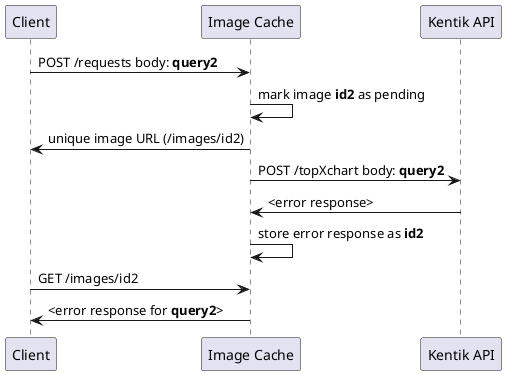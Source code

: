@startuml
participant Client order 10
participant "Image Cache" as Cache order 20
participant "Kentik API" as Kentik order 30
Client -> Cache: POST /requests body: **query2**
Cache -> Cache: mark image **id2** as pending
Cache -> Client: unique image URL (/images/id2)
Cache -> Kentik: POST /topXchart body: **query2**
Kentik -> Cache: <error response>
Cache -> Cache: store error response as **id2**
Client -> Cache: GET /images/id2
Cache -> Client: <error response for **query2**>
@enduml